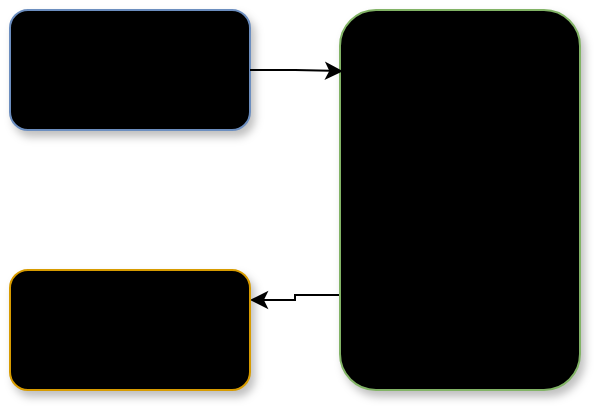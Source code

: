 <mxfile version="28.0.4">
  <diagram name="Page-1" id="uBZqKN-s34WyhM6SnBUq">
    <mxGraphModel dx="1422" dy="786" grid="1" gridSize="10" guides="1" tooltips="1" connect="1" arrows="1" fold="1" page="1" pageScale="1" pageWidth="850" pageHeight="1100" math="0" shadow="0">
      <root>
        <mxCell id="0" />
        <mxCell id="1" parent="0" />
        <mxCell id="gGPbWJvwnznGSAbzObPe-2" value="&lt;font style=&quot;font-size: 22px;&quot;&gt;GitHub&lt;/font&gt;&lt;div&gt;&lt;font style=&quot;font-size: 22px;&quot;&gt;Repository&lt;/font&gt;&lt;/div&gt;" style="rounded=1;whiteSpace=wrap;html=1;fillColor=#dae8fc;strokeColor=#6c8ebf;gradientColor=light-dark(#ffffff, #ededed);shadow=1;" vertex="1" parent="1">
          <mxGeometry x="200" y="130" width="120" height="60" as="geometry" />
        </mxCell>
        <mxCell id="gGPbWJvwnznGSAbzObPe-11" style="edgeStyle=orthogonalEdgeStyle;rounded=0;orthogonalLoop=1;jettySize=auto;html=1;exitX=0;exitY=0.75;exitDx=0;exitDy=0;entryX=1;entryY=0.25;entryDx=0;entryDy=0;" edge="1" parent="1" source="gGPbWJvwnznGSAbzObPe-6" target="gGPbWJvwnznGSAbzObPe-7">
          <mxGeometry relative="1" as="geometry" />
        </mxCell>
        <mxCell id="gGPbWJvwnznGSAbzObPe-6" value="&lt;font style=&quot;font-size: 22px;&quot;&gt;???&lt;/font&gt;&lt;div&gt;&lt;font style=&quot;font-size: 22px;&quot;&gt;irgendwas mit Jenkins&lt;/font&gt;&lt;/div&gt;&lt;div&gt;&lt;font style=&quot;font-size: 22px;&quot;&gt;???&lt;/font&gt;&lt;/div&gt;" style="rounded=1;whiteSpace=wrap;html=1;fillColor=#d5e8d4;strokeColor=#82b366;gradientColor=light-dark(#ffffff, #ededed);shadow=1;" vertex="1" parent="1">
          <mxGeometry x="365" y="130" width="120" height="190" as="geometry" />
        </mxCell>
        <mxCell id="gGPbWJvwnznGSAbzObPe-7" value="&lt;font style=&quot;font-size: 22px;&quot;&gt;RPM/DEB&lt;/font&gt;&lt;div&gt;&lt;font style=&quot;font-size: 22px;&quot;&gt;Pakete&lt;/font&gt;&lt;/div&gt;" style="rounded=1;whiteSpace=wrap;html=1;fillColor=#ffe6cc;strokeColor=#d79b00;gradientColor=light-dark(#fafafa, #ededed);shadow=1;" vertex="1" parent="1">
          <mxGeometry x="200" y="260" width="120" height="60" as="geometry" />
        </mxCell>
        <mxCell id="gGPbWJvwnznGSAbzObPe-10" style="edgeStyle=orthogonalEdgeStyle;rounded=0;orthogonalLoop=1;jettySize=auto;html=1;exitX=1;exitY=0.5;exitDx=0;exitDy=0;entryX=0.013;entryY=0.161;entryDx=0;entryDy=0;entryPerimeter=0;" edge="1" parent="1" source="gGPbWJvwnznGSAbzObPe-2" target="gGPbWJvwnznGSAbzObPe-6">
          <mxGeometry relative="1" as="geometry" />
        </mxCell>
      </root>
    </mxGraphModel>
  </diagram>
</mxfile>
